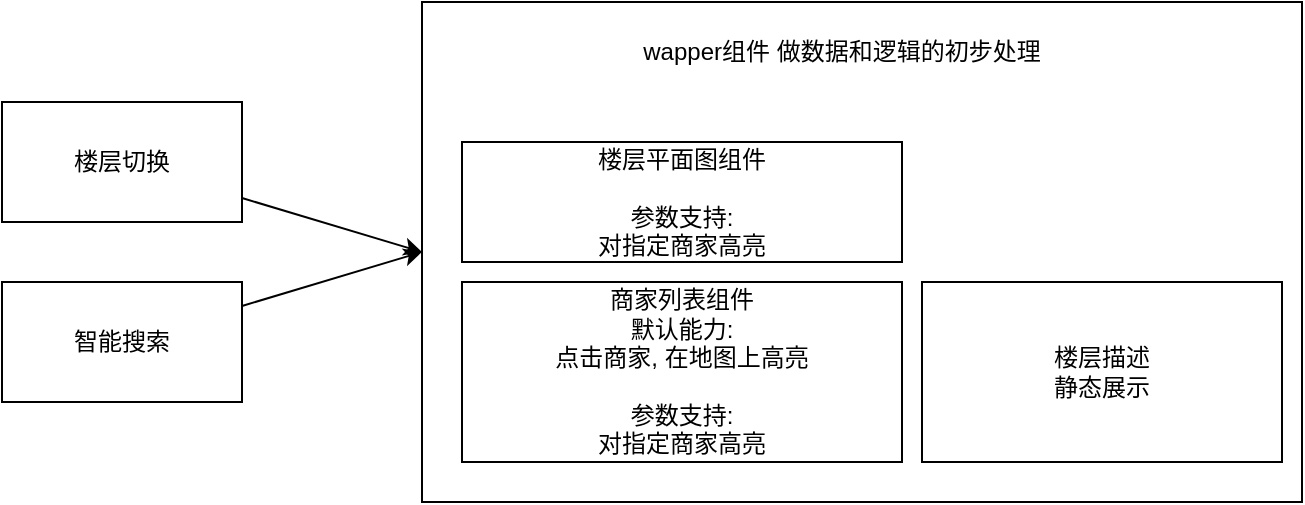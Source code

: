 <mxfile>
    <diagram id="mW4BaTR996wQJX3dEF7K" name="第 1 页">
        <mxGraphModel dx="632" dy="1583" grid="1" gridSize="10" guides="1" tooltips="1" connect="1" arrows="1" fold="1" page="1" pageScale="1" pageWidth="827" pageHeight="1169" math="0" shadow="0">
            <root>
                <mxCell id="0"/>
                <mxCell id="1" parent="0"/>
                <mxCell id="2" value="" style="rounded=0;whiteSpace=wrap;html=1;" vertex="1" parent="1">
                    <mxGeometry x="370" y="-20" width="440" height="250" as="geometry"/>
                </mxCell>
                <mxCell id="4" style="edgeStyle=none;html=1;entryX=0;entryY=0.5;entryDx=0;entryDy=0;" edge="1" parent="1" source="3" target="2">
                    <mxGeometry relative="1" as="geometry"/>
                </mxCell>
                <mxCell id="3" value="楼层切换" style="rounded=0;whiteSpace=wrap;html=1;" vertex="1" parent="1">
                    <mxGeometry x="160" y="30" width="120" height="60" as="geometry"/>
                </mxCell>
                <mxCell id="6" style="edgeStyle=none;html=1;entryX=0;entryY=0.5;entryDx=0;entryDy=0;" edge="1" parent="1" source="5" target="2">
                    <mxGeometry relative="1" as="geometry"/>
                </mxCell>
                <mxCell id="5" value="智能搜索" style="rounded=0;whiteSpace=wrap;html=1;" vertex="1" parent="1">
                    <mxGeometry x="160" y="120" width="120" height="60" as="geometry"/>
                </mxCell>
                <mxCell id="7" value="楼层平面图组件&lt;br style=&quot;border-color: var(--border-color);&quot;&gt;&lt;br style=&quot;border-color: var(--border-color);&quot;&gt;参数支持:&lt;br style=&quot;border-color: var(--border-color);&quot;&gt;对指定商家高亮" style="rounded=0;whiteSpace=wrap;html=1;" vertex="1" parent="1">
                    <mxGeometry x="390" y="50" width="220" height="60" as="geometry"/>
                </mxCell>
                <mxCell id="8" value="商家列表组件&lt;br&gt;默认能力:&lt;br&gt;点击商家, 在地图上高亮&lt;br&gt;&lt;br&gt;参数支持:&lt;br&gt;对指定商家高亮" style="rounded=0;whiteSpace=wrap;html=1;" vertex="1" parent="1">
                    <mxGeometry x="390" y="120" width="220" height="90" as="geometry"/>
                </mxCell>
                <mxCell id="9" value="楼层描述&lt;br&gt;静态展示" style="rounded=0;whiteSpace=wrap;html=1;" vertex="1" parent="1">
                    <mxGeometry x="620" y="120" width="180" height="90" as="geometry"/>
                </mxCell>
                <mxCell id="10" value="wapper组件 做数据和逻辑的初步处理" style="text;html=1;strokeColor=none;fillColor=none;align=center;verticalAlign=middle;whiteSpace=wrap;rounded=0;" vertex="1" parent="1">
                    <mxGeometry x="400" y="-10" width="360" height="30" as="geometry"/>
                </mxCell>
            </root>
        </mxGraphModel>
    </diagram>
</mxfile>
